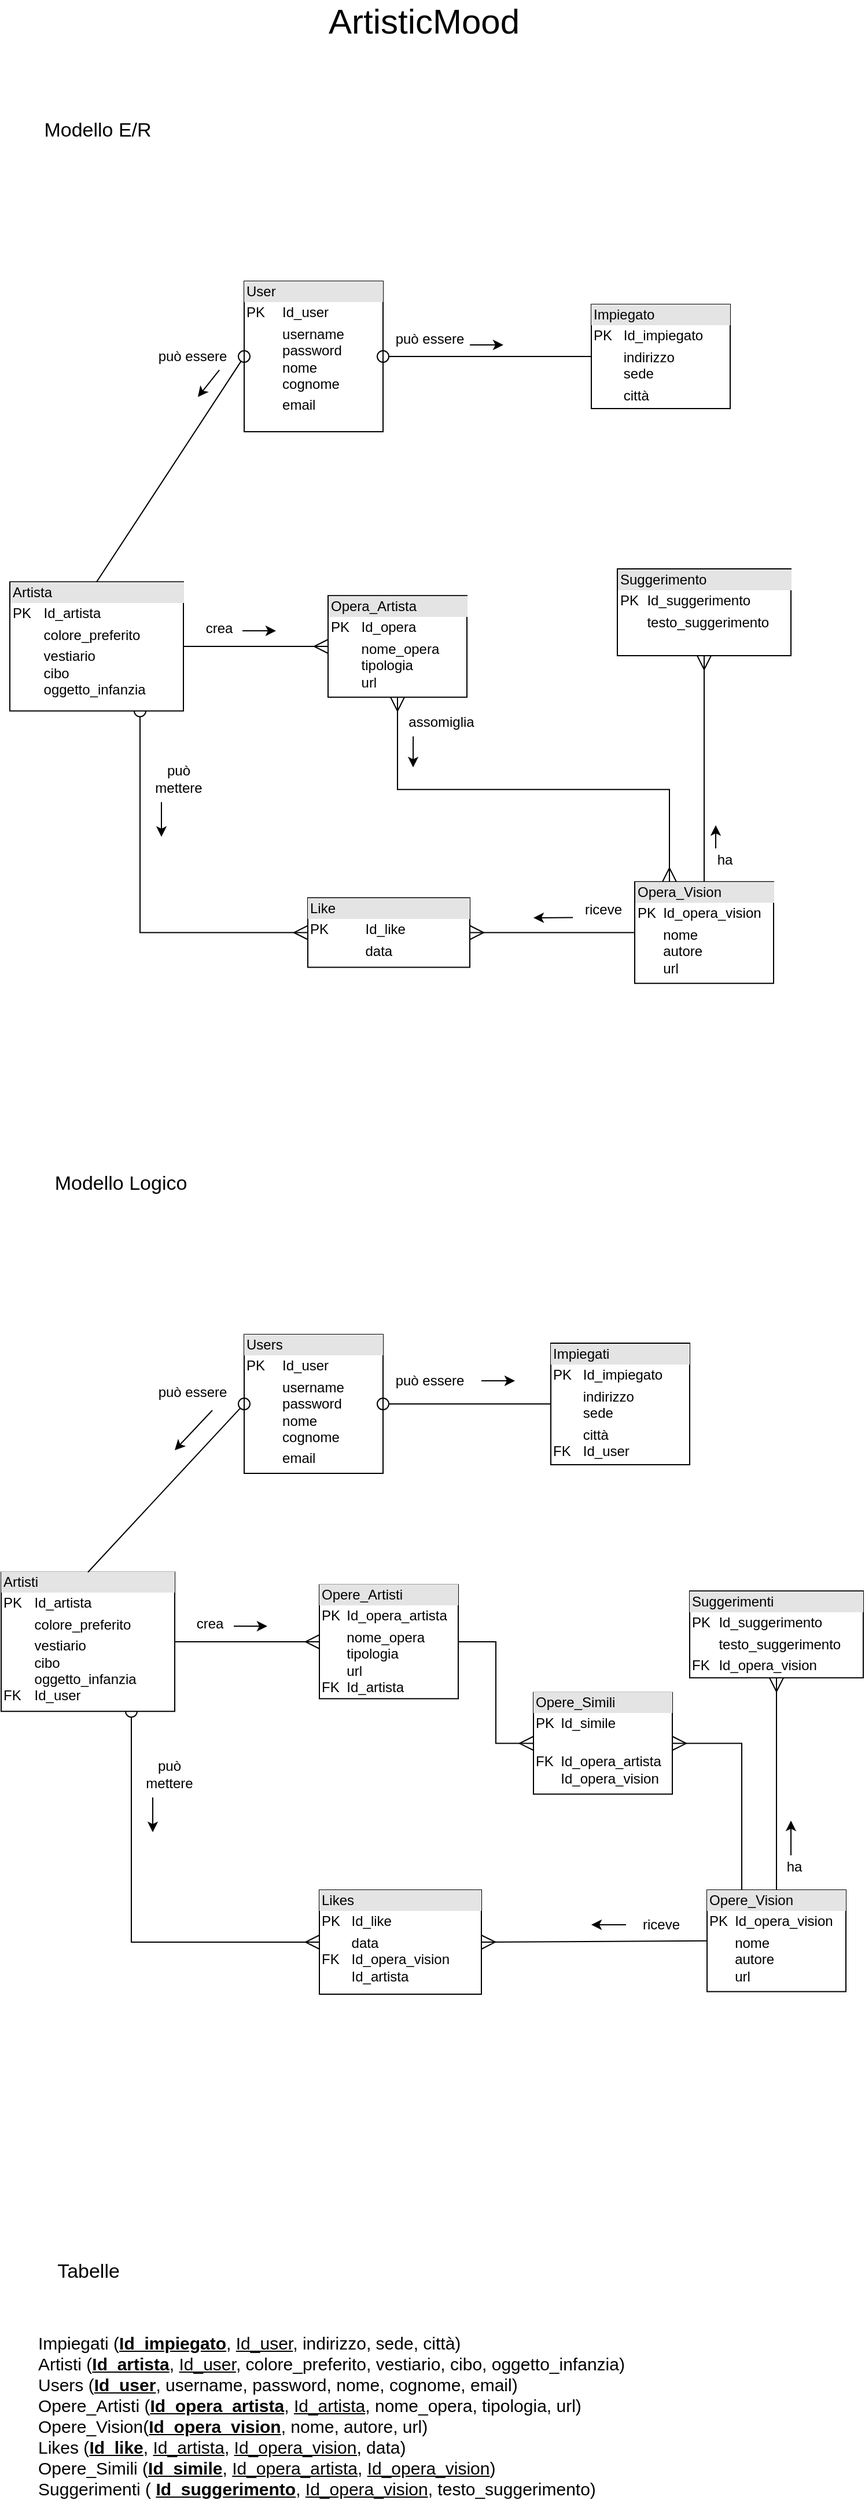 <mxfile version="14.7.3" type="github">
  <diagram id="YEk6cOGVzoyI47wU4SEu" name="Page-1">
    <mxGraphModel dx="1240" dy="2943" grid="1" gridSize="10" guides="1" tooltips="1" connect="1" arrows="1" fold="1" page="1" pageScale="1" pageWidth="1654" pageHeight="2336" math="0" shadow="0">
      <root>
        <mxCell id="0" />
        <mxCell id="1" parent="0" />
        <mxCell id="E_Kgd9L_7hM_zR-H3gjs-1" style="edgeStyle=orthogonalEdgeStyle;rounded=0;orthogonalLoop=1;jettySize=auto;html=1;exitX=0.75;exitY=1;exitDx=0;exitDy=0;entryX=0;entryY=0.5;entryDx=0;entryDy=0;endArrow=ERmany;endFill=0;endSize=10;startArrow=oval;startFill=0;startSize=10;" parent="1" source="72-EGqW2jPlPPwS6QdKg-2" target="72-EGqW2jPlPPwS6QdKg-6" edge="1">
          <mxGeometry relative="1" as="geometry" />
        </mxCell>
        <mxCell id="cuyO15qzb3uXgf2zoR4E-5" style="edgeStyle=orthogonalEdgeStyle;rounded=0;orthogonalLoop=1;jettySize=auto;html=1;exitX=1;exitY=0.5;exitDx=0;exitDy=0;entryX=0;entryY=0.5;entryDx=0;entryDy=0;endArrow=ERmany;endFill=0;strokeWidth=1;endSize=10;" parent="1" source="72-EGqW2jPlPPwS6QdKg-2" target="72-EGqW2jPlPPwS6QdKg-3" edge="1">
          <mxGeometry relative="1" as="geometry" />
        </mxCell>
        <mxCell id="72-EGqW2jPlPPwS6QdKg-2" value="&lt;div style=&quot;box-sizing: border-box ; width: 100% ; background: #e4e4e4 ; padding: 2px&quot;&gt;Artisti&lt;/div&gt;&lt;table style=&quot;width: 100% ; font-size: 1em&quot; cellpadding=&quot;2&quot; cellspacing=&quot;0&quot;&gt;&lt;tbody&gt;&lt;tr&gt;&lt;td&gt;PK&lt;/td&gt;&lt;td&gt;Id_artista&lt;br&gt;&lt;/td&gt;&lt;/tr&gt;&lt;tr&gt;&lt;td&gt;&lt;br&gt;&lt;/td&gt;&lt;td&gt;colore_preferito&lt;/td&gt;&lt;/tr&gt;&lt;tr&gt;&lt;td&gt;&lt;br&gt;&lt;br&gt;&lt;br&gt;FK&lt;br&gt;&lt;br&gt;&lt;br&gt;&lt;/td&gt;&lt;td&gt;vestiario&lt;br&gt;cibo&lt;br&gt;oggetto_infanzia&lt;br&gt;Id_user&lt;br&gt;&lt;br&gt;&lt;br&gt;&lt;/td&gt;&lt;/tr&gt;&lt;/tbody&gt;&lt;/table&gt;" style="verticalAlign=top;align=left;overflow=fill;html=1;" parent="1" vertex="1">
          <mxGeometry x="60" y="-964.64" width="150" height="120.26" as="geometry" />
        </mxCell>
        <mxCell id="E_Kgd9L_7hM_zR-H3gjs-21" style="edgeStyle=orthogonalEdgeStyle;curved=0;rounded=1;sketch=0;orthogonalLoop=1;jettySize=auto;html=1;exitX=0.5;exitY=0;exitDx=0;exitDy=0;entryX=0.5;entryY=1;entryDx=0;entryDy=0;startArrow=none;startFill=0;endArrow=ERmany;endFill=0;startSize=10;endSize=10;" parent="1" source="wLlvYgGm0O1nT-tdROjK-1" target="E_Kgd9L_7hM_zR-H3gjs-20" edge="1">
          <mxGeometry relative="1" as="geometry" />
        </mxCell>
        <mxCell id="5Z0EI4iQFpzJdDt2FdoZ-25" style="edgeStyle=orthogonalEdgeStyle;rounded=0;orthogonalLoop=1;jettySize=auto;html=1;exitX=1;exitY=0.5;exitDx=0;exitDy=0;entryX=0;entryY=0.5;entryDx=0;entryDy=0;startArrow=none;startFill=0;startSize=10;endSize=10;endArrow=ERmany;endFill=0;" edge="1" parent="1" source="72-EGqW2jPlPPwS6QdKg-3" target="5Z0EI4iQFpzJdDt2FdoZ-24">
          <mxGeometry relative="1" as="geometry" />
        </mxCell>
        <mxCell id="72-EGqW2jPlPPwS6QdKg-3" value="&lt;div style=&quot;box-sizing: border-box ; width: 100% ; background: #e4e4e4 ; padding: 2px&quot;&gt;Opere_Artisti&lt;/div&gt;&lt;table style=&quot;width: 100% ; font-size: 1em&quot; cellpadding=&quot;2&quot; cellspacing=&quot;0&quot;&gt;&lt;tbody&gt;&lt;tr&gt;&lt;td&gt;PK&lt;/td&gt;&lt;td&gt;Id_opera_artista&lt;br&gt;&lt;/td&gt;&lt;/tr&gt;&lt;tr&gt;&lt;td&gt;&lt;br&gt;&lt;br&gt;&lt;br&gt;FK&lt;/td&gt;&lt;td&gt;nome_opera&lt;br&gt;tipologia&lt;br&gt;url&lt;br&gt;Id_artista&lt;/td&gt;&lt;/tr&gt;&lt;tr&gt;&lt;td&gt;&lt;/td&gt;&lt;td&gt;&lt;br&gt;&lt;/td&gt;&lt;/tr&gt;&lt;/tbody&gt;&lt;/table&gt;" style="verticalAlign=top;align=left;overflow=fill;html=1;" parent="1" vertex="1">
          <mxGeometry x="335" y="-953.69" width="120" height="98.37" as="geometry" />
        </mxCell>
        <mxCell id="72-EGqW2jPlPPwS6QdKg-6" value="&lt;div style=&quot;box-sizing: border-box ; width: 100% ; background: #e4e4e4 ; padding: 2px&quot;&gt;Likes&lt;/div&gt;&lt;table style=&quot;width: 100% ; font-size: 1em&quot; cellpadding=&quot;2&quot; cellspacing=&quot;0&quot;&gt;&lt;tbody&gt;&lt;tr&gt;&lt;td&gt;PK&lt;/td&gt;&lt;td&gt;Id_like&lt;/td&gt;&lt;/tr&gt;&lt;tr&gt;&lt;td&gt;FK&lt;/td&gt;&lt;td&gt;data&lt;br&gt;Id_opera_vision&lt;br&gt;Id_artista&lt;/td&gt;&lt;/tr&gt;&lt;tr&gt;&lt;td&gt;&lt;/td&gt;&lt;td&gt;&lt;br&gt;&lt;/td&gt;&lt;/tr&gt;&lt;/tbody&gt;&lt;/table&gt;" style="verticalAlign=top;align=left;overflow=fill;html=1;" parent="1" vertex="1">
          <mxGeometry x="335" y="-690" width="140" height="90" as="geometry" />
        </mxCell>
        <mxCell id="72-EGqW2jPlPPwS6QdKg-8" value="" style="endArrow=ERmany;endFill=0;endSize=10;html=1;exitX=0;exitY=0.5;exitDx=0;exitDy=0;startArrow=none;startFill=0;startSize=10;entryX=1;entryY=0.5;entryDx=0;entryDy=0;" parent="1" source="wLlvYgGm0O1nT-tdROjK-1" edge="1" target="72-EGqW2jPlPPwS6QdKg-6">
          <mxGeometry width="160" relative="1" as="geometry">
            <mxPoint x="600" y="-589" as="sourcePoint" />
            <mxPoint x="460" y="-730" as="targetPoint" />
          </mxGeometry>
        </mxCell>
        <mxCell id="8U3308qfGjmyrE-gQlcl-1" value="&lt;font style=&quot;font-size: 17px&quot;&gt;Modello E/R&lt;/font&gt;" style="text;html=1;resizable=0;autosize=1;align=center;verticalAlign=middle;points=[];fillColor=none;strokeColor=none;rounded=0;sketch=0;" parent="1" vertex="1">
          <mxGeometry x="87.5" y="-2220" width="110" height="20" as="geometry" />
        </mxCell>
        <mxCell id="8U3308qfGjmyrE-gQlcl-2" value="&lt;font style=&quot;font-size: 30px&quot;&gt;ArtisticMood&lt;/font&gt;" style="text;html=1;resizable=0;autosize=1;align=center;verticalAlign=middle;points=[];fillColor=none;strokeColor=none;rounded=0;sketch=0;" parent="1" vertex="1">
          <mxGeometry x="335" y="-2320" width="180" height="30" as="geometry" />
        </mxCell>
        <mxCell id="E_Kgd9L_7hM_zR-H3gjs-4" value="&lt;font style=&quot;font-size: 17px&quot;&gt;Modello Logico&lt;/font&gt;" style="text;html=1;resizable=0;autosize=1;align=center;verticalAlign=middle;points=[];fillColor=none;strokeColor=none;rounded=0;sketch=0;" parent="1" vertex="1">
          <mxGeometry x="97.5" y="-1310" width="130" height="20" as="geometry" />
        </mxCell>
        <mxCell id="E_Kgd9L_7hM_zR-H3gjs-18" value="&lt;span style=&quot;font-size: 17px&quot;&gt;Tabelle&lt;/span&gt;" style="text;html=1;resizable=0;autosize=1;align=center;verticalAlign=middle;points=[];fillColor=none;strokeColor=none;rounded=0;sketch=0;" parent="1" vertex="1">
          <mxGeometry x="100" y="-370" width="70" height="20" as="geometry" />
        </mxCell>
        <mxCell id="E_Kgd9L_7hM_zR-H3gjs-19" value="&lt;font style=&quot;font-size: 15px&quot;&gt;&lt;br&gt;Impiegati (&lt;b&gt;&lt;u&gt;Id_impiegato&lt;/u&gt;&lt;/b&gt;, &lt;u&gt;Id_user&lt;/u&gt;, indirizzo, sede, città)&lt;br&gt;Artisti (&lt;u&gt;&lt;b&gt;Id_artista&lt;/b&gt;&lt;/u&gt;, &lt;u&gt;Id_user&lt;/u&gt;, colore_preferito, vestiario, cibo, oggetto_infanzia)&lt;br&gt;Users (&lt;u&gt;&lt;b&gt;Id_user&lt;/b&gt;&lt;/u&gt;, username, password, nome, cognome, email)&lt;br&gt;Opere_Artisti (&lt;b&gt;&lt;u&gt;Id_opera_artista&lt;/u&gt;&lt;/b&gt;, &lt;u&gt;Id_artista&lt;/u&gt;, nome_opera, tipologia, url)&lt;br&gt;Opere_Vision(&lt;b&gt;&lt;u&gt;Id_opera_vision&lt;/u&gt;&lt;/b&gt;, nome, autore, url)&lt;br&gt;Likes (&lt;u&gt;&lt;b&gt;Id_like&lt;/b&gt;&lt;/u&gt;, &lt;u&gt;Id_artista&lt;/u&gt;, &lt;u&gt;Id_opera_vision,&lt;/u&gt; data)&lt;br&gt;Opere_Simili (&lt;b&gt;&lt;u&gt;Id_simile&lt;/u&gt;&lt;/b&gt;, &lt;u&gt;Id_opera_artista&lt;/u&gt;, &lt;u&gt;Id_opera_vision&lt;/u&gt;)&lt;br&gt;Suggerimenti ( &lt;u&gt;&lt;b&gt;Id_suggerimento&lt;/b&gt;&lt;/u&gt;, &lt;u&gt;Id_opera_vision&lt;/u&gt;, testo_suggerimento)&lt;/font&gt;" style="text;html=1;resizable=0;autosize=1;align=left;verticalAlign=middle;points=[];fillColor=none;strokeColor=none;rounded=0;sketch=0;" parent="1" vertex="1">
          <mxGeometry x="90" y="-315" width="520" height="140" as="geometry" />
        </mxCell>
        <mxCell id="E_Kgd9L_7hM_zR-H3gjs-20" value="&lt;div style=&quot;box-sizing: border-box ; width: 100% ; background: #e4e4e4 ; padding: 2px&quot;&gt;Suggerimenti&lt;/div&gt;&lt;table style=&quot;width: 100% ; font-size: 1em&quot; cellpadding=&quot;2&quot; cellspacing=&quot;0&quot;&gt;&lt;tbody&gt;&lt;tr&gt;&lt;td&gt;PK&lt;/td&gt;&lt;td&gt;Id_suggerimento&lt;/td&gt;&lt;/tr&gt;&lt;tr&gt;&lt;td&gt;&lt;br&gt;&lt;/td&gt;&lt;td&gt;testo_suggerimento&lt;/td&gt;&lt;/tr&gt;&lt;tr&gt;&lt;td&gt;FK&lt;/td&gt;&lt;td&gt;Id_opera_vision&lt;/td&gt;&lt;/tr&gt;&lt;/tbody&gt;&lt;/table&gt;" style="verticalAlign=top;align=left;overflow=fill;html=1;" parent="1" vertex="1">
          <mxGeometry x="655" y="-948.37" width="150" height="75" as="geometry" />
        </mxCell>
        <mxCell id="GF5zxP9eWihwZePS8t31-1" value="crea" style="text;html=1;resizable=0;autosize=1;align=center;verticalAlign=middle;points=[];fillColor=none;strokeColor=none;rounded=0;" parent="1" vertex="1">
          <mxGeometry x="220" y="-930" width="40" height="20" as="geometry" />
        </mxCell>
        <mxCell id="GF5zxP9eWihwZePS8t31-2" value="" style="endArrow=classic;html=1;exitX=1.025;exitY=0.6;exitDx=0;exitDy=0;exitPerimeter=0;" parent="1" source="GF5zxP9eWihwZePS8t31-1" edge="1">
          <mxGeometry width="50" height="50" relative="1" as="geometry">
            <mxPoint x="390" y="-920" as="sourcePoint" />
            <mxPoint x="290" y="-918" as="targetPoint" />
          </mxGeometry>
        </mxCell>
        <mxCell id="GF5zxP9eWihwZePS8t31-3" value="ha" style="text;html=1;resizable=0;autosize=1;align=center;verticalAlign=middle;points=[];fillColor=none;strokeColor=none;rounded=0;" parent="1" vertex="1">
          <mxGeometry x="730" y="-720" width="30" height="20" as="geometry" />
        </mxCell>
        <mxCell id="GF5zxP9eWihwZePS8t31-5" value="" style="endArrow=classic;html=1;" parent="1" edge="1">
          <mxGeometry width="50" height="50" relative="1" as="geometry">
            <mxPoint x="600" y="-660" as="sourcePoint" />
            <mxPoint x="570" y="-660" as="targetPoint" />
          </mxGeometry>
        </mxCell>
        <mxCell id="GF5zxP9eWihwZePS8t31-6" value="" style="endArrow=classic;html=1;exitX=1.025;exitY=0.6;exitDx=0;exitDy=0;exitPerimeter=0;" parent="1" edge="1">
          <mxGeometry width="50" height="50" relative="1" as="geometry">
            <mxPoint x="191" y="-770" as="sourcePoint" />
            <mxPoint x="191" y="-740" as="targetPoint" />
          </mxGeometry>
        </mxCell>
        <mxCell id="GF5zxP9eWihwZePS8t31-7" value="" style="endArrow=classic;html=1;" parent="1" edge="1">
          <mxGeometry width="50" height="50" relative="1" as="geometry">
            <mxPoint x="742.5" y="-720" as="sourcePoint" />
            <mxPoint x="742.5" y="-750" as="targetPoint" />
          </mxGeometry>
        </mxCell>
        <mxCell id="GF5zxP9eWihwZePS8t31-8" value="può &lt;br&gt;mettere" style="text;html=1;resizable=0;autosize=1;align=center;verticalAlign=middle;points=[];fillColor=none;strokeColor=none;rounded=0;" parent="1" vertex="1">
          <mxGeometry x="175" y="-805" width="60" height="30" as="geometry" />
        </mxCell>
        <mxCell id="GF5zxP9eWihwZePS8t31-9" value="riceve" style="text;html=1;resizable=0;autosize=1;align=center;verticalAlign=middle;points=[];fillColor=none;strokeColor=none;rounded=0;" parent="1" vertex="1">
          <mxGeometry x="605" y="-670" width="50" height="20" as="geometry" />
        </mxCell>
        <mxCell id="ML8INSlK-6nITmgpcnCA-1" value="&lt;div style=&quot;box-sizing: border-box ; width: 100% ; background: #e4e4e4 ; padding: 2px&quot;&gt;Impiegati&lt;/div&gt;&lt;table style=&quot;width: 100% ; font-size: 1em&quot; cellpadding=&quot;2&quot; cellspacing=&quot;0&quot;&gt;&lt;tbody&gt;&lt;tr&gt;&lt;td&gt;PK&lt;/td&gt;&lt;td&gt;Id_impiegato&lt;br&gt;&lt;/td&gt;&lt;/tr&gt;&lt;tr&gt;&lt;td&gt;&lt;br&gt;&lt;br&gt;&lt;/td&gt;&lt;td&gt;indirizzo&lt;br&gt;sede&lt;/td&gt;&lt;/tr&gt;&lt;tr&gt;&lt;td&gt;FK&lt;/td&gt;&lt;td&gt;città&lt;br&gt;Id_user&lt;br&gt;&lt;br&gt;&lt;/td&gt;&lt;/tr&gt;&lt;/tbody&gt;&lt;/table&gt;" style="verticalAlign=top;align=left;overflow=fill;html=1;" parent="1" vertex="1">
          <mxGeometry x="535" y="-1162.5" width="120" height="105" as="geometry" />
        </mxCell>
        <mxCell id="ML8INSlK-6nITmgpcnCA-2" value="&lt;div style=&quot;box-sizing: border-box ; width: 100% ; background: #e4e4e4 ; padding: 2px&quot;&gt;Users&lt;/div&gt;&lt;table style=&quot;width: 100% ; font-size: 1em&quot; cellpadding=&quot;2&quot; cellspacing=&quot;0&quot;&gt;&lt;tbody&gt;&lt;tr&gt;&lt;td&gt;PK&lt;/td&gt;&lt;td&gt;Id_user&lt;br&gt;&lt;/td&gt;&lt;/tr&gt;&lt;tr&gt;&lt;td&gt;&lt;br&gt;&lt;br&gt;&lt;/td&gt;&lt;td&gt;username&lt;br&gt;password&lt;br&gt;nome&lt;br&gt;cognome&lt;br&gt;&lt;/td&gt;&lt;/tr&gt;&lt;tr&gt;&lt;td&gt;&lt;br&gt;&lt;/td&gt;&lt;td&gt;email&lt;br&gt;&lt;br&gt;&lt;/td&gt;&lt;/tr&gt;&lt;/tbody&gt;&lt;/table&gt;" style="verticalAlign=top;align=left;overflow=fill;html=1;" parent="1" vertex="1">
          <mxGeometry x="270" y="-1170" width="120" height="120" as="geometry" />
        </mxCell>
        <mxCell id="ML8INSlK-6nITmgpcnCA-3" value="" style="endArrow=oval;html=1;exitX=0.5;exitY=0;exitDx=0;exitDy=0;entryX=0;entryY=0.5;entryDx=0;entryDy=0;endFill=0;endSize=10;startSize=10;" parent="1" source="72-EGqW2jPlPPwS6QdKg-2" target="ML8INSlK-6nITmgpcnCA-2" edge="1">
          <mxGeometry width="50" height="50" relative="1" as="geometry">
            <mxPoint x="390" y="-890" as="sourcePoint" />
            <mxPoint x="440" y="-940" as="targetPoint" />
          </mxGeometry>
        </mxCell>
        <mxCell id="ML8INSlK-6nITmgpcnCA-4" value="" style="endArrow=none;html=1;exitX=1;exitY=0.5;exitDx=0;exitDy=0;entryX=0;entryY=0.5;entryDx=0;entryDy=0;startArrow=oval;startFill=0;endSize=10;startSize=10;" parent="1" source="ML8INSlK-6nITmgpcnCA-2" target="ML8INSlK-6nITmgpcnCA-1" edge="1">
          <mxGeometry width="50" height="50" relative="1" as="geometry">
            <mxPoint x="390" y="-890" as="sourcePoint" />
            <mxPoint x="440" y="-940" as="targetPoint" />
          </mxGeometry>
        </mxCell>
        <mxCell id="5Z0EI4iQFpzJdDt2FdoZ-26" style="edgeStyle=orthogonalEdgeStyle;rounded=0;orthogonalLoop=1;jettySize=auto;html=1;exitX=0.25;exitY=0;exitDx=0;exitDy=0;entryX=1;entryY=0.5;entryDx=0;entryDy=0;startArrow=none;startFill=0;startSize=10;endSize=10;endArrow=ERmany;endFill=0;" edge="1" parent="1" source="wLlvYgGm0O1nT-tdROjK-1" target="5Z0EI4iQFpzJdDt2FdoZ-24">
          <mxGeometry relative="1" as="geometry" />
        </mxCell>
        <mxCell id="wLlvYgGm0O1nT-tdROjK-1" value="&lt;div style=&quot;box-sizing: border-box ; width: 100% ; background: #e4e4e4 ; padding: 2px&quot;&gt;Opere_Vision&lt;/div&gt;&lt;table style=&quot;width: 100% ; font-size: 1em&quot; cellpadding=&quot;2&quot; cellspacing=&quot;0&quot;&gt;&lt;tbody&gt;&lt;tr&gt;&lt;td&gt;PK&lt;/td&gt;&lt;td&gt;Id_opera_vision&lt;br&gt;&lt;/td&gt;&lt;/tr&gt;&lt;tr&gt;&lt;td&gt;&lt;br&gt;&lt;br&gt;&lt;/td&gt;&lt;td&gt;nome&lt;br&gt;autore&lt;br&gt;url&lt;/td&gt;&lt;/tr&gt;&lt;tr&gt;&lt;td&gt;&lt;/td&gt;&lt;td&gt;&lt;br&gt;&lt;/td&gt;&lt;/tr&gt;&lt;/tbody&gt;&lt;/table&gt;" style="verticalAlign=top;align=left;overflow=fill;html=1;" parent="1" vertex="1">
          <mxGeometry x="670" y="-690" width="120" height="87.75" as="geometry" />
        </mxCell>
        <mxCell id="5Z0EI4iQFpzJdDt2FdoZ-1" style="edgeStyle=orthogonalEdgeStyle;rounded=0;orthogonalLoop=1;jettySize=auto;html=1;exitX=0.75;exitY=1;exitDx=0;exitDy=0;entryX=0;entryY=0.5;entryDx=0;entryDy=0;endArrow=ERmany;endFill=0;endSize=10;startArrow=oval;startFill=0;startSize=10;" edge="1" parent="1" source="5Z0EI4iQFpzJdDt2FdoZ-3" target="5Z0EI4iQFpzJdDt2FdoZ-7">
          <mxGeometry relative="1" as="geometry" />
        </mxCell>
        <mxCell id="5Z0EI4iQFpzJdDt2FdoZ-2" style="edgeStyle=orthogonalEdgeStyle;rounded=0;orthogonalLoop=1;jettySize=auto;html=1;exitX=1;exitY=0.5;exitDx=0;exitDy=0;entryX=0;entryY=0.5;entryDx=0;entryDy=0;endArrow=ERmany;endFill=0;strokeWidth=1;endSize=10;" edge="1" parent="1" source="5Z0EI4iQFpzJdDt2FdoZ-3" target="5Z0EI4iQFpzJdDt2FdoZ-6">
          <mxGeometry relative="1" as="geometry" />
        </mxCell>
        <mxCell id="5Z0EI4iQFpzJdDt2FdoZ-3" value="&lt;div style=&quot;box-sizing: border-box ; width: 100% ; background: #e4e4e4 ; padding: 2px&quot;&gt;Artista&lt;/div&gt;&lt;table style=&quot;width: 100% ; font-size: 1em&quot; cellpadding=&quot;2&quot; cellspacing=&quot;0&quot;&gt;&lt;tbody&gt;&lt;tr&gt;&lt;td&gt;PK&lt;/td&gt;&lt;td&gt;Id_artista&lt;br&gt;&lt;/td&gt;&lt;/tr&gt;&lt;tr&gt;&lt;td&gt;&lt;br&gt;&lt;/td&gt;&lt;td&gt;colore_preferito&lt;/td&gt;&lt;/tr&gt;&lt;tr&gt;&lt;td&gt;&lt;/td&gt;&lt;td&gt;vestiario&lt;br&gt;cibo&lt;br&gt;oggetto_infanzia&lt;br&gt;&lt;/td&gt;&lt;/tr&gt;&lt;/tbody&gt;&lt;/table&gt;" style="verticalAlign=top;align=left;overflow=fill;html=1;" vertex="1" parent="1">
          <mxGeometry x="67.5" y="-1820.25" width="150" height="111.5" as="geometry" />
        </mxCell>
        <mxCell id="5Z0EI4iQFpzJdDt2FdoZ-4" style="edgeStyle=orthogonalEdgeStyle;curved=0;rounded=1;sketch=0;orthogonalLoop=1;jettySize=auto;html=1;exitX=0.5;exitY=0;exitDx=0;exitDy=0;entryX=0.5;entryY=1;entryDx=0;entryDy=0;startArrow=none;startFill=0;endArrow=ERmany;endFill=0;startSize=10;endSize=10;" edge="1" parent="1" source="5Z0EI4iQFpzJdDt2FdoZ-22" target="5Z0EI4iQFpzJdDt2FdoZ-9">
          <mxGeometry relative="1" as="geometry" />
        </mxCell>
        <mxCell id="5Z0EI4iQFpzJdDt2FdoZ-5" style="edgeStyle=orthogonalEdgeStyle;rounded=0;orthogonalLoop=1;jettySize=auto;html=1;entryX=0.25;entryY=0;entryDx=0;entryDy=0;endArrow=ERmany;endFill=0;startArrow=ERmany;startFill=0;exitX=0.5;exitY=1;exitDx=0;exitDy=0;endSize=10;startSize=10;" edge="1" parent="1" source="5Z0EI4iQFpzJdDt2FdoZ-6" target="5Z0EI4iQFpzJdDt2FdoZ-22">
          <mxGeometry relative="1" as="geometry">
            <mxPoint x="300" y="-1630" as="sourcePoint" />
          </mxGeometry>
        </mxCell>
        <mxCell id="5Z0EI4iQFpzJdDt2FdoZ-6" value="&lt;div style=&quot;box-sizing: border-box ; width: 100% ; background: #e4e4e4 ; padding: 2px&quot;&gt;Opera_Artista&lt;/div&gt;&lt;table style=&quot;width: 100% ; font-size: 1em&quot; cellpadding=&quot;2&quot; cellspacing=&quot;0&quot;&gt;&lt;tbody&gt;&lt;tr&gt;&lt;td&gt;PK&lt;/td&gt;&lt;td&gt;Id_opera&lt;br&gt;&lt;/td&gt;&lt;/tr&gt;&lt;tr&gt;&lt;td&gt;&lt;br&gt;&lt;br&gt;&lt;/td&gt;&lt;td&gt;nome_opera&lt;br&gt;tipologia&lt;br&gt;url&lt;/td&gt;&lt;/tr&gt;&lt;tr&gt;&lt;td&gt;&lt;/td&gt;&lt;td&gt;&lt;br&gt;&lt;/td&gt;&lt;/tr&gt;&lt;/tbody&gt;&lt;/table&gt;" style="verticalAlign=top;align=left;overflow=fill;html=1;" vertex="1" parent="1">
          <mxGeometry x="342.5" y="-1808.37" width="120" height="87.75" as="geometry" />
        </mxCell>
        <mxCell id="5Z0EI4iQFpzJdDt2FdoZ-7" value="&lt;div style=&quot;box-sizing: border-box ; width: 100% ; background: #e4e4e4 ; padding: 2px&quot;&gt;Like&lt;/div&gt;&lt;table style=&quot;width: 100% ; font-size: 1em&quot; cellpadding=&quot;2&quot; cellspacing=&quot;0&quot;&gt;&lt;tbody&gt;&lt;tr&gt;&lt;td&gt;PK&lt;/td&gt;&lt;td&gt;Id_like&lt;/td&gt;&lt;/tr&gt;&lt;tr&gt;&lt;td&gt;&lt;br&gt;&lt;/td&gt;&lt;td&gt;data&lt;/td&gt;&lt;/tr&gt;&lt;tr&gt;&lt;td&gt;&lt;/td&gt;&lt;td&gt;&lt;br&gt;&lt;/td&gt;&lt;/tr&gt;&lt;/tbody&gt;&lt;/table&gt;" style="verticalAlign=top;align=left;overflow=fill;html=1;" vertex="1" parent="1">
          <mxGeometry x="325" y="-1547.25" width="140" height="60" as="geometry" />
        </mxCell>
        <mxCell id="5Z0EI4iQFpzJdDt2FdoZ-8" value="" style="endArrow=ERmany;endFill=0;endSize=10;html=1;exitX=0;exitY=0.5;exitDx=0;exitDy=0;startArrow=none;startFill=0;startSize=10;entryX=1;entryY=0.5;entryDx=0;entryDy=0;" edge="1" parent="1" source="5Z0EI4iQFpzJdDt2FdoZ-22" target="5Z0EI4iQFpzJdDt2FdoZ-7">
          <mxGeometry width="160" relative="1" as="geometry">
            <mxPoint x="607.5" y="-1449" as="sourcePoint" />
            <mxPoint x="487.5" y="-1540" as="targetPoint" />
          </mxGeometry>
        </mxCell>
        <mxCell id="5Z0EI4iQFpzJdDt2FdoZ-9" value="&lt;div style=&quot;box-sizing: border-box ; width: 100% ; background: #e4e4e4 ; padding: 2px&quot;&gt;Suggerimento&lt;/div&gt;&lt;table style=&quot;width: 100% ; font-size: 1em&quot; cellpadding=&quot;2&quot; cellspacing=&quot;0&quot;&gt;&lt;tbody&gt;&lt;tr&gt;&lt;td&gt;PK&lt;/td&gt;&lt;td&gt;Id_suggerimento&lt;/td&gt;&lt;/tr&gt;&lt;tr&gt;&lt;td&gt;&lt;br&gt;&lt;/td&gt;&lt;td&gt;testo_suggerimento&lt;/td&gt;&lt;/tr&gt;&lt;tr&gt;&lt;td&gt;&lt;/td&gt;&lt;td&gt;&lt;br&gt;&lt;/td&gt;&lt;/tr&gt;&lt;/tbody&gt;&lt;/table&gt;" style="verticalAlign=top;align=left;overflow=fill;html=1;" vertex="1" parent="1">
          <mxGeometry x="592.5" y="-1831.5" width="150" height="75" as="geometry" />
        </mxCell>
        <mxCell id="5Z0EI4iQFpzJdDt2FdoZ-10" value="crea" style="text;html=1;resizable=0;autosize=1;align=center;verticalAlign=middle;points=[];fillColor=none;strokeColor=none;rounded=0;" vertex="1" parent="1">
          <mxGeometry x="227.5" y="-1790" width="40" height="20" as="geometry" />
        </mxCell>
        <mxCell id="5Z0EI4iQFpzJdDt2FdoZ-11" value="" style="endArrow=classic;html=1;exitX=1.025;exitY=0.6;exitDx=0;exitDy=0;exitPerimeter=0;" edge="1" parent="1" source="5Z0EI4iQFpzJdDt2FdoZ-10">
          <mxGeometry width="50" height="50" relative="1" as="geometry">
            <mxPoint x="397.5" y="-1780" as="sourcePoint" />
            <mxPoint x="297.5" y="-1778" as="targetPoint" />
          </mxGeometry>
        </mxCell>
        <mxCell id="5Z0EI4iQFpzJdDt2FdoZ-12" value="ha" style="text;html=1;resizable=0;autosize=1;align=center;verticalAlign=middle;points=[];fillColor=none;strokeColor=none;rounded=0;" vertex="1" parent="1">
          <mxGeometry x="670" y="-1590" width="30" height="20" as="geometry" />
        </mxCell>
        <mxCell id="5Z0EI4iQFpzJdDt2FdoZ-13" value="" style="endArrow=classic;html=1;exitX=-0.018;exitY=0.85;exitDx=0;exitDy=0;exitPerimeter=0;" edge="1" parent="1" source="5Z0EI4iQFpzJdDt2FdoZ-17">
          <mxGeometry width="50" height="50" relative="1" as="geometry">
            <mxPoint x="557.5" y="-1600" as="sourcePoint" />
            <mxPoint x="520" y="-1530" as="targetPoint" />
          </mxGeometry>
        </mxCell>
        <mxCell id="5Z0EI4iQFpzJdDt2FdoZ-14" value="" style="endArrow=classic;html=1;exitX=1.025;exitY=0.6;exitDx=0;exitDy=0;exitPerimeter=0;" edge="1" parent="1">
          <mxGeometry width="50" height="50" relative="1" as="geometry">
            <mxPoint x="198.5" y="-1630" as="sourcePoint" />
            <mxPoint x="198.5" y="-1600" as="targetPoint" />
          </mxGeometry>
        </mxCell>
        <mxCell id="5Z0EI4iQFpzJdDt2FdoZ-15" value="" style="endArrow=classic;html=1;" edge="1" parent="1">
          <mxGeometry width="50" height="50" relative="1" as="geometry">
            <mxPoint x="677.5" y="-1590" as="sourcePoint" />
            <mxPoint x="677.5" y="-1610" as="targetPoint" />
          </mxGeometry>
        </mxCell>
        <mxCell id="5Z0EI4iQFpzJdDt2FdoZ-16" value="può &lt;br&gt;mettere" style="text;html=1;resizable=0;autosize=1;align=center;verticalAlign=middle;points=[];fillColor=none;strokeColor=none;rounded=0;" vertex="1" parent="1">
          <mxGeometry x="182.5" y="-1665" width="60" height="30" as="geometry" />
        </mxCell>
        <mxCell id="5Z0EI4iQFpzJdDt2FdoZ-17" value="riceve" style="text;html=1;resizable=0;autosize=1;align=center;verticalAlign=middle;points=[];fillColor=none;strokeColor=none;rounded=0;" vertex="1" parent="1">
          <mxGeometry x="555" y="-1547.25" width="50" height="20" as="geometry" />
        </mxCell>
        <mxCell id="5Z0EI4iQFpzJdDt2FdoZ-18" value="&lt;div style=&quot;box-sizing: border-box ; width: 100% ; background: #e4e4e4 ; padding: 2px&quot;&gt;Impiegato&lt;/div&gt;&lt;table style=&quot;width: 100% ; font-size: 1em&quot; cellpadding=&quot;2&quot; cellspacing=&quot;0&quot;&gt;&lt;tbody&gt;&lt;tr&gt;&lt;td&gt;PK&lt;/td&gt;&lt;td&gt;Id_impiegato&lt;br&gt;&lt;/td&gt;&lt;/tr&gt;&lt;tr&gt;&lt;td&gt;&lt;br&gt;&lt;br&gt;&lt;/td&gt;&lt;td&gt;indirizzo&lt;br&gt;sede&lt;/td&gt;&lt;/tr&gt;&lt;tr&gt;&lt;td&gt;&lt;br&gt;&lt;br&gt;&lt;/td&gt;&lt;td&gt;città&lt;br&gt;&lt;br&gt;&lt;/td&gt;&lt;/tr&gt;&lt;/tbody&gt;&lt;/table&gt;" style="verticalAlign=top;align=left;overflow=fill;html=1;" vertex="1" parent="1">
          <mxGeometry x="570" y="-2060" width="120" height="90" as="geometry" />
        </mxCell>
        <mxCell id="5Z0EI4iQFpzJdDt2FdoZ-19" value="&lt;div style=&quot;box-sizing: border-box ; width: 100% ; background: #e4e4e4 ; padding: 2px&quot;&gt;User&lt;/div&gt;&lt;table style=&quot;width: 100% ; font-size: 1em&quot; cellpadding=&quot;2&quot; cellspacing=&quot;0&quot;&gt;&lt;tbody&gt;&lt;tr&gt;&lt;td&gt;PK&lt;/td&gt;&lt;td&gt;Id_user&lt;br&gt;&lt;/td&gt;&lt;/tr&gt;&lt;tr&gt;&lt;td&gt;&lt;br&gt;&lt;br&gt;&lt;/td&gt;&lt;td&gt;username&lt;br&gt;password&lt;br&gt;nome&lt;br&gt;cognome&lt;br&gt;&lt;/td&gt;&lt;/tr&gt;&lt;tr&gt;&lt;td&gt;&lt;/td&gt;&lt;td&gt;email&lt;/td&gt;&lt;/tr&gt;&lt;/tbody&gt;&lt;/table&gt;" style="verticalAlign=top;align=left;overflow=fill;html=1;" vertex="1" parent="1">
          <mxGeometry x="270" y="-2080" width="120" height="130" as="geometry" />
        </mxCell>
        <mxCell id="5Z0EI4iQFpzJdDt2FdoZ-20" value="" style="endArrow=oval;html=1;exitX=0.5;exitY=0;exitDx=0;exitDy=0;entryX=0;entryY=0.5;entryDx=0;entryDy=0;endFill=0;endSize=10;startSize=10;" edge="1" parent="1" source="5Z0EI4iQFpzJdDt2FdoZ-3" target="5Z0EI4iQFpzJdDt2FdoZ-19">
          <mxGeometry width="50" height="50" relative="1" as="geometry">
            <mxPoint x="397.5" y="-1750" as="sourcePoint" />
            <mxPoint x="447.5" y="-1800" as="targetPoint" />
          </mxGeometry>
        </mxCell>
        <mxCell id="5Z0EI4iQFpzJdDt2FdoZ-21" value="" style="endArrow=none;html=1;exitX=1;exitY=0.5;exitDx=0;exitDy=0;entryX=0;entryY=0.5;entryDx=0;entryDy=0;startArrow=oval;startFill=0;endSize=10;startSize=10;" edge="1" parent="1" source="5Z0EI4iQFpzJdDt2FdoZ-19" target="5Z0EI4iQFpzJdDt2FdoZ-18">
          <mxGeometry width="50" height="50" relative="1" as="geometry">
            <mxPoint x="397.5" y="-1750" as="sourcePoint" />
            <mxPoint x="447.5" y="-1800" as="targetPoint" />
          </mxGeometry>
        </mxCell>
        <mxCell id="5Z0EI4iQFpzJdDt2FdoZ-22" value="&lt;div style=&quot;box-sizing: border-box ; width: 100% ; background: #e4e4e4 ; padding: 2px&quot;&gt;Opera_Vision&lt;/div&gt;&lt;table style=&quot;width: 100% ; font-size: 1em&quot; cellpadding=&quot;2&quot; cellspacing=&quot;0&quot;&gt;&lt;tbody&gt;&lt;tr&gt;&lt;td&gt;PK&lt;/td&gt;&lt;td&gt;Id_opera_vision&lt;br&gt;&lt;/td&gt;&lt;/tr&gt;&lt;tr&gt;&lt;td&gt;&lt;br&gt;&lt;br&gt;&lt;/td&gt;&lt;td&gt;nome&lt;br&gt;autore&lt;br&gt;url&lt;/td&gt;&lt;/tr&gt;&lt;tr&gt;&lt;td&gt;&lt;/td&gt;&lt;td&gt;&lt;br&gt;&lt;/td&gt;&lt;/tr&gt;&lt;/tbody&gt;&lt;/table&gt;" style="verticalAlign=top;align=left;overflow=fill;html=1;" vertex="1" parent="1">
          <mxGeometry x="607.5" y="-1561.13" width="120" height="87.75" as="geometry" />
        </mxCell>
        <mxCell id="5Z0EI4iQFpzJdDt2FdoZ-24" value="&lt;div style=&quot;box-sizing: border-box ; width: 100% ; background: #e4e4e4 ; padding: 2px&quot;&gt;Opere_Simili&lt;/div&gt;&lt;table style=&quot;width: 100% ; font-size: 1em&quot; cellpadding=&quot;2&quot; cellspacing=&quot;0&quot;&gt;&lt;tbody&gt;&lt;tr&gt;&lt;td&gt;PK&lt;/td&gt;&lt;td&gt;Id_simile&lt;br&gt;&lt;/td&gt;&lt;/tr&gt;&lt;tr&gt;&lt;td&gt;FK&lt;br&gt;&lt;br&gt;&lt;/td&gt;&lt;td&gt;&lt;br&gt;Id_opera_artista&lt;br&gt;Id_opera_vision&lt;br&gt;&lt;br&gt;&lt;/td&gt;&lt;/tr&gt;&lt;tr&gt;&lt;td&gt;&lt;/td&gt;&lt;td&gt;&lt;br&gt;&lt;/td&gt;&lt;/tr&gt;&lt;/tbody&gt;&lt;/table&gt;" style="verticalAlign=top;align=left;overflow=fill;html=1;" vertex="1" parent="1">
          <mxGeometry x="520" y="-860.62" width="120" height="87.75" as="geometry" />
        </mxCell>
        <mxCell id="5Z0EI4iQFpzJdDt2FdoZ-27" value="può essere" style="text;html=1;resizable=0;autosize=1;align=center;verticalAlign=middle;points=[];fillColor=none;strokeColor=none;rounded=0;" vertex="1" parent="1">
          <mxGeometry x="190" y="-2025" width="70" height="20" as="geometry" />
        </mxCell>
        <mxCell id="5Z0EI4iQFpzJdDt2FdoZ-28" value="può essere" style="text;html=1;resizable=0;autosize=1;align=center;verticalAlign=middle;points=[];fillColor=none;strokeColor=none;rounded=0;" vertex="1" parent="1">
          <mxGeometry x="395" y="-2040" width="70" height="20" as="geometry" />
        </mxCell>
        <mxCell id="5Z0EI4iQFpzJdDt2FdoZ-30" value="" style="endArrow=classic;html=1;exitX=0.837;exitY=1.083;exitDx=0;exitDy=0;exitPerimeter=0;" edge="1" parent="1" source="5Z0EI4iQFpzJdDt2FdoZ-27">
          <mxGeometry width="50" height="50" relative="1" as="geometry">
            <mxPoint x="190" y="-1990" as="sourcePoint" />
            <mxPoint x="230" y="-1980" as="targetPoint" />
            <Array as="points">
              <mxPoint x="230" y="-1980" />
            </Array>
          </mxGeometry>
        </mxCell>
        <mxCell id="5Z0EI4iQFpzJdDt2FdoZ-31" value="" style="endArrow=classic;html=1;exitX=1.025;exitY=0.6;exitDx=0;exitDy=0;exitPerimeter=0;" edge="1" parent="1">
          <mxGeometry width="50" height="50" relative="1" as="geometry">
            <mxPoint x="465" y="-2025" as="sourcePoint" />
            <mxPoint x="494" y="-2025.0" as="targetPoint" />
          </mxGeometry>
        </mxCell>
        <mxCell id="5Z0EI4iQFpzJdDt2FdoZ-32" value="assomiglia" style="text;html=1;resizable=0;autosize=1;align=center;verticalAlign=middle;points=[];fillColor=none;strokeColor=none;rounded=0;" vertex="1" parent="1">
          <mxGeometry x="405" y="-1708.75" width="70" height="20" as="geometry" />
        </mxCell>
        <mxCell id="5Z0EI4iQFpzJdDt2FdoZ-34" value="" style="endArrow=classic;html=1;exitX=0.158;exitY=1.102;exitDx=0;exitDy=0;exitPerimeter=0;" edge="1" parent="1" source="5Z0EI4iQFpzJdDt2FdoZ-32">
          <mxGeometry width="50" height="50" relative="1" as="geometry">
            <mxPoint x="510" y="-1670" as="sourcePoint" />
            <mxPoint x="416" y="-1660" as="targetPoint" />
          </mxGeometry>
        </mxCell>
        <mxCell id="5Z0EI4iQFpzJdDt2FdoZ-35" value="può essere" style="text;html=1;resizable=0;autosize=1;align=center;verticalAlign=middle;points=[];fillColor=none;strokeColor=none;rounded=0;" vertex="1" parent="1">
          <mxGeometry x="395" y="-1140" width="70" height="20" as="geometry" />
        </mxCell>
        <mxCell id="5Z0EI4iQFpzJdDt2FdoZ-36" value="può essere" style="text;html=1;resizable=0;autosize=1;align=center;verticalAlign=middle;points=[];fillColor=none;strokeColor=none;rounded=0;" vertex="1" parent="1">
          <mxGeometry x="190" y="-1130" width="70" height="20" as="geometry" />
        </mxCell>
        <mxCell id="5Z0EI4iQFpzJdDt2FdoZ-37" value="" style="endArrow=classic;html=1;exitX=1.025;exitY=0.6;exitDx=0;exitDy=0;exitPerimeter=0;" edge="1" parent="1">
          <mxGeometry width="50" height="50" relative="1" as="geometry">
            <mxPoint x="475" y="-1130" as="sourcePoint" />
            <mxPoint x="504" y="-1130.0" as="targetPoint" />
          </mxGeometry>
        </mxCell>
        <mxCell id="5Z0EI4iQFpzJdDt2FdoZ-38" value="" style="endArrow=classic;html=1;exitX=0.75;exitY=1.276;exitDx=0;exitDy=0;exitPerimeter=0;" edge="1" parent="1" source="5Z0EI4iQFpzJdDt2FdoZ-36">
          <mxGeometry width="50" height="50" relative="1" as="geometry">
            <mxPoint x="70" y="-1080" as="sourcePoint" />
            <mxPoint x="210" y="-1070" as="targetPoint" />
          </mxGeometry>
        </mxCell>
      </root>
    </mxGraphModel>
  </diagram>
</mxfile>
